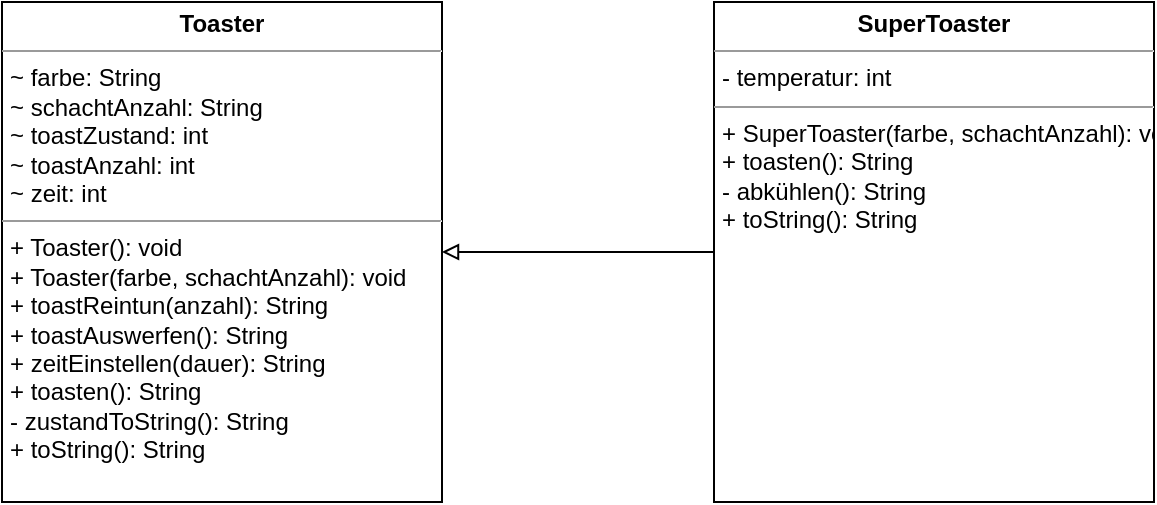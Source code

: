 <mxfile version="20.0.4" type="device"><diagram id="C5RBs43oDa-KdzZeNtuy" name="Page-1"><mxGraphModel dx="1426" dy="889" grid="1" gridSize="10" guides="1" tooltips="1" connect="1" arrows="1" fold="1" page="1" pageScale="1" pageWidth="827" pageHeight="1169" math="0" shadow="0"><root><mxCell id="WIyWlLk6GJQsqaUBKTNV-0"/><mxCell id="WIyWlLk6GJQsqaUBKTNV-1" parent="WIyWlLk6GJQsqaUBKTNV-0"/><mxCell id="AHMEDWaW04BbLf8VKDf4-0" value="&lt;p style=&quot;margin:0px;margin-top:4px;text-align:center;&quot;&gt;&lt;b&gt;Toaster&lt;/b&gt;&lt;/p&gt;&lt;hr size=&quot;1&quot;&gt;&lt;p style=&quot;margin:0px;margin-left:4px;&quot;&gt;~ farbe: String&lt;/p&gt;&lt;p style=&quot;margin:0px;margin-left:4px;&quot;&gt;~ schachtAnzahl: String&lt;/p&gt;&lt;p style=&quot;margin:0px;margin-left:4px;&quot;&gt;~ toastZustand: int&lt;/p&gt;&lt;p style=&quot;margin:0px;margin-left:4px;&quot;&gt;~ toastAnzahl: int&lt;/p&gt;&lt;p style=&quot;margin:0px;margin-left:4px;&quot;&gt;~ zeit: int&lt;/p&gt;&lt;hr size=&quot;1&quot;&gt;&lt;p style=&quot;margin:0px;margin-left:4px;&quot;&gt;+ Toaster(): void&lt;/p&gt;&lt;p style=&quot;margin:0px;margin-left:4px;&quot;&gt;+ Toaster(farbe, schachtAnzahl): void&lt;/p&gt;&lt;p style=&quot;margin:0px;margin-left:4px;&quot;&gt;+ toastReintun(anzahl): String&lt;/p&gt;&lt;p style=&quot;margin:0px;margin-left:4px;&quot;&gt;+ toastAuswerfen(): String&lt;/p&gt;&lt;p style=&quot;margin:0px;margin-left:4px;&quot;&gt;+ zeitEinstellen(dauer): String&lt;/p&gt;&lt;p style=&quot;margin:0px;margin-left:4px;&quot;&gt;+ toasten(): String&lt;/p&gt;&lt;p style=&quot;margin:0px;margin-left:4px;&quot;&gt;- zustandToString(): String&lt;/p&gt;&lt;p style=&quot;margin:0px;margin-left:4px;&quot;&gt;+ toString(): String&lt;/p&gt;" style="verticalAlign=top;align=left;overflow=fill;fontSize=12;fontFamily=Helvetica;html=1;" vertex="1" parent="WIyWlLk6GJQsqaUBKTNV-1"><mxGeometry x="194" y="70" width="220" height="250" as="geometry"/></mxCell><mxCell id="AHMEDWaW04BbLf8VKDf4-4" style="edgeStyle=orthogonalEdgeStyle;rounded=0;orthogonalLoop=1;jettySize=auto;html=1;endArrow=block;endFill=0;" edge="1" parent="WIyWlLk6GJQsqaUBKTNV-1" source="AHMEDWaW04BbLf8VKDf4-1" target="AHMEDWaW04BbLf8VKDf4-0"><mxGeometry relative="1" as="geometry"/></mxCell><mxCell id="AHMEDWaW04BbLf8VKDf4-1" value="&lt;p style=&quot;margin:0px;margin-top:4px;text-align:center;&quot;&gt;&lt;b&gt;SuperToaster&lt;/b&gt;&lt;/p&gt;&lt;hr size=&quot;1&quot;&gt;&lt;p style=&quot;margin:0px;margin-left:4px;&quot;&gt;- temperatur: int&lt;/p&gt;&lt;hr size=&quot;1&quot;&gt;&lt;p style=&quot;margin:0px;margin-left:4px;&quot;&gt;&lt;span style=&quot;background-color: initial;&quot;&gt;+ SuperToaster(farbe, schachtAnzahl): void&lt;/span&gt;&lt;/p&gt;&lt;p style=&quot;margin:0px;margin-left:4px;&quot;&gt;+ toasten(): String&lt;/p&gt;&lt;p style=&quot;margin:0px;margin-left:4px;&quot;&gt;- abkühlen(): String&lt;/p&gt;&lt;p style=&quot;margin:0px;margin-left:4px;&quot;&gt;+ toString(): String&lt;/p&gt;" style="verticalAlign=top;align=left;overflow=fill;fontSize=12;fontFamily=Helvetica;html=1;" vertex="1" parent="WIyWlLk6GJQsqaUBKTNV-1"><mxGeometry x="550" y="70" width="220" height="250" as="geometry"/></mxCell></root></mxGraphModel></diagram></mxfile>